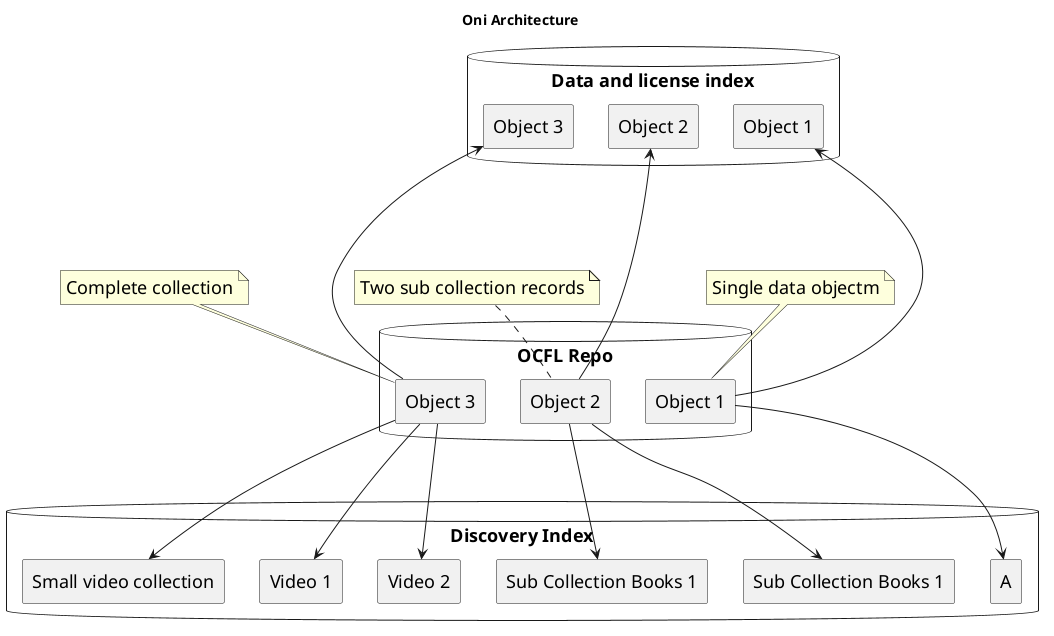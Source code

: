 
@startuml
skinparam defaultFontSize 18
title: Oni Architecture

database "Discovery Index" {
    rectangle "A" {

    }
        rectangle "Object, Diaglogue" as A {
        
    }
        rectangle "Sub Collection Books 1" as B {
        
    }
        rectangle "Sub Collection Books 1" as C {
        
    }
        rectangle "Small video collection"  as D{
        
    }
        rectangle "Video 1" as E {
        
    }
           rectangle "Video 2" as F {
        
    }

}

database "Data and license index" {
       rectangle "Object 1" as o1 {

    }
    rectangle "Object 2" as o2 {
        
    }
   rectangle "Object 3" as o3 {
        
    }

}



database "OCFL Repo" as repo {
    rectangle "Object 1" as ro1 {

    }
    rectangle "Object 2"  as ro2 {
        
    }
   rectangle "Object 3" as ro3 {
        
    }
}

note top of ro3: Complete collection
note top of ro2: Two sub collection records
note top of ro1: Single data objectm
ro1 ---> A
ro2 ---> B
ro2 ---> C
ro3 ---> D
ro3 ---> E
ro3 ---> F

ro1 --up--> o1
ro2 --up--> o2
ro3 --up--> o3


@enduml

@startuml

database "Index" {
rectangle "Data & License index" as ii {

}
rectangle "Discovery Index" as ai {

}
}

database ".......... OCFL Repo .............. \n\n\n\n\n\n\n\n\n\n\n\n" as repo {
    
}

rectangle "Indexer" {

}

rectangle "Config" as conf {

}

Indexer -up-> repo : Scan objects
Indexer -> conf : Consume
Indexer -up-> Index : Write

rectangle "API" {
    [item/] as iapi
    [query/] as qapi
    [license filter] as lic

}

cloud "Authentication and Authorizatio Services" as auth {
    [CILogon]
    [Mukurtu]
    [...]

}

rectangle "UI" {
  
}
lic -> auth : Get user's group/license holdings
UI --down--> qapi : Construct views
UI --down--> iapi : Get data for viewing
iapi --down-> ii : Consult for get requests\nfor Objects and files
qapi --down-> ai : Consult for queries / views\n*with license filter

API --down->  repo : Read

@enduml
